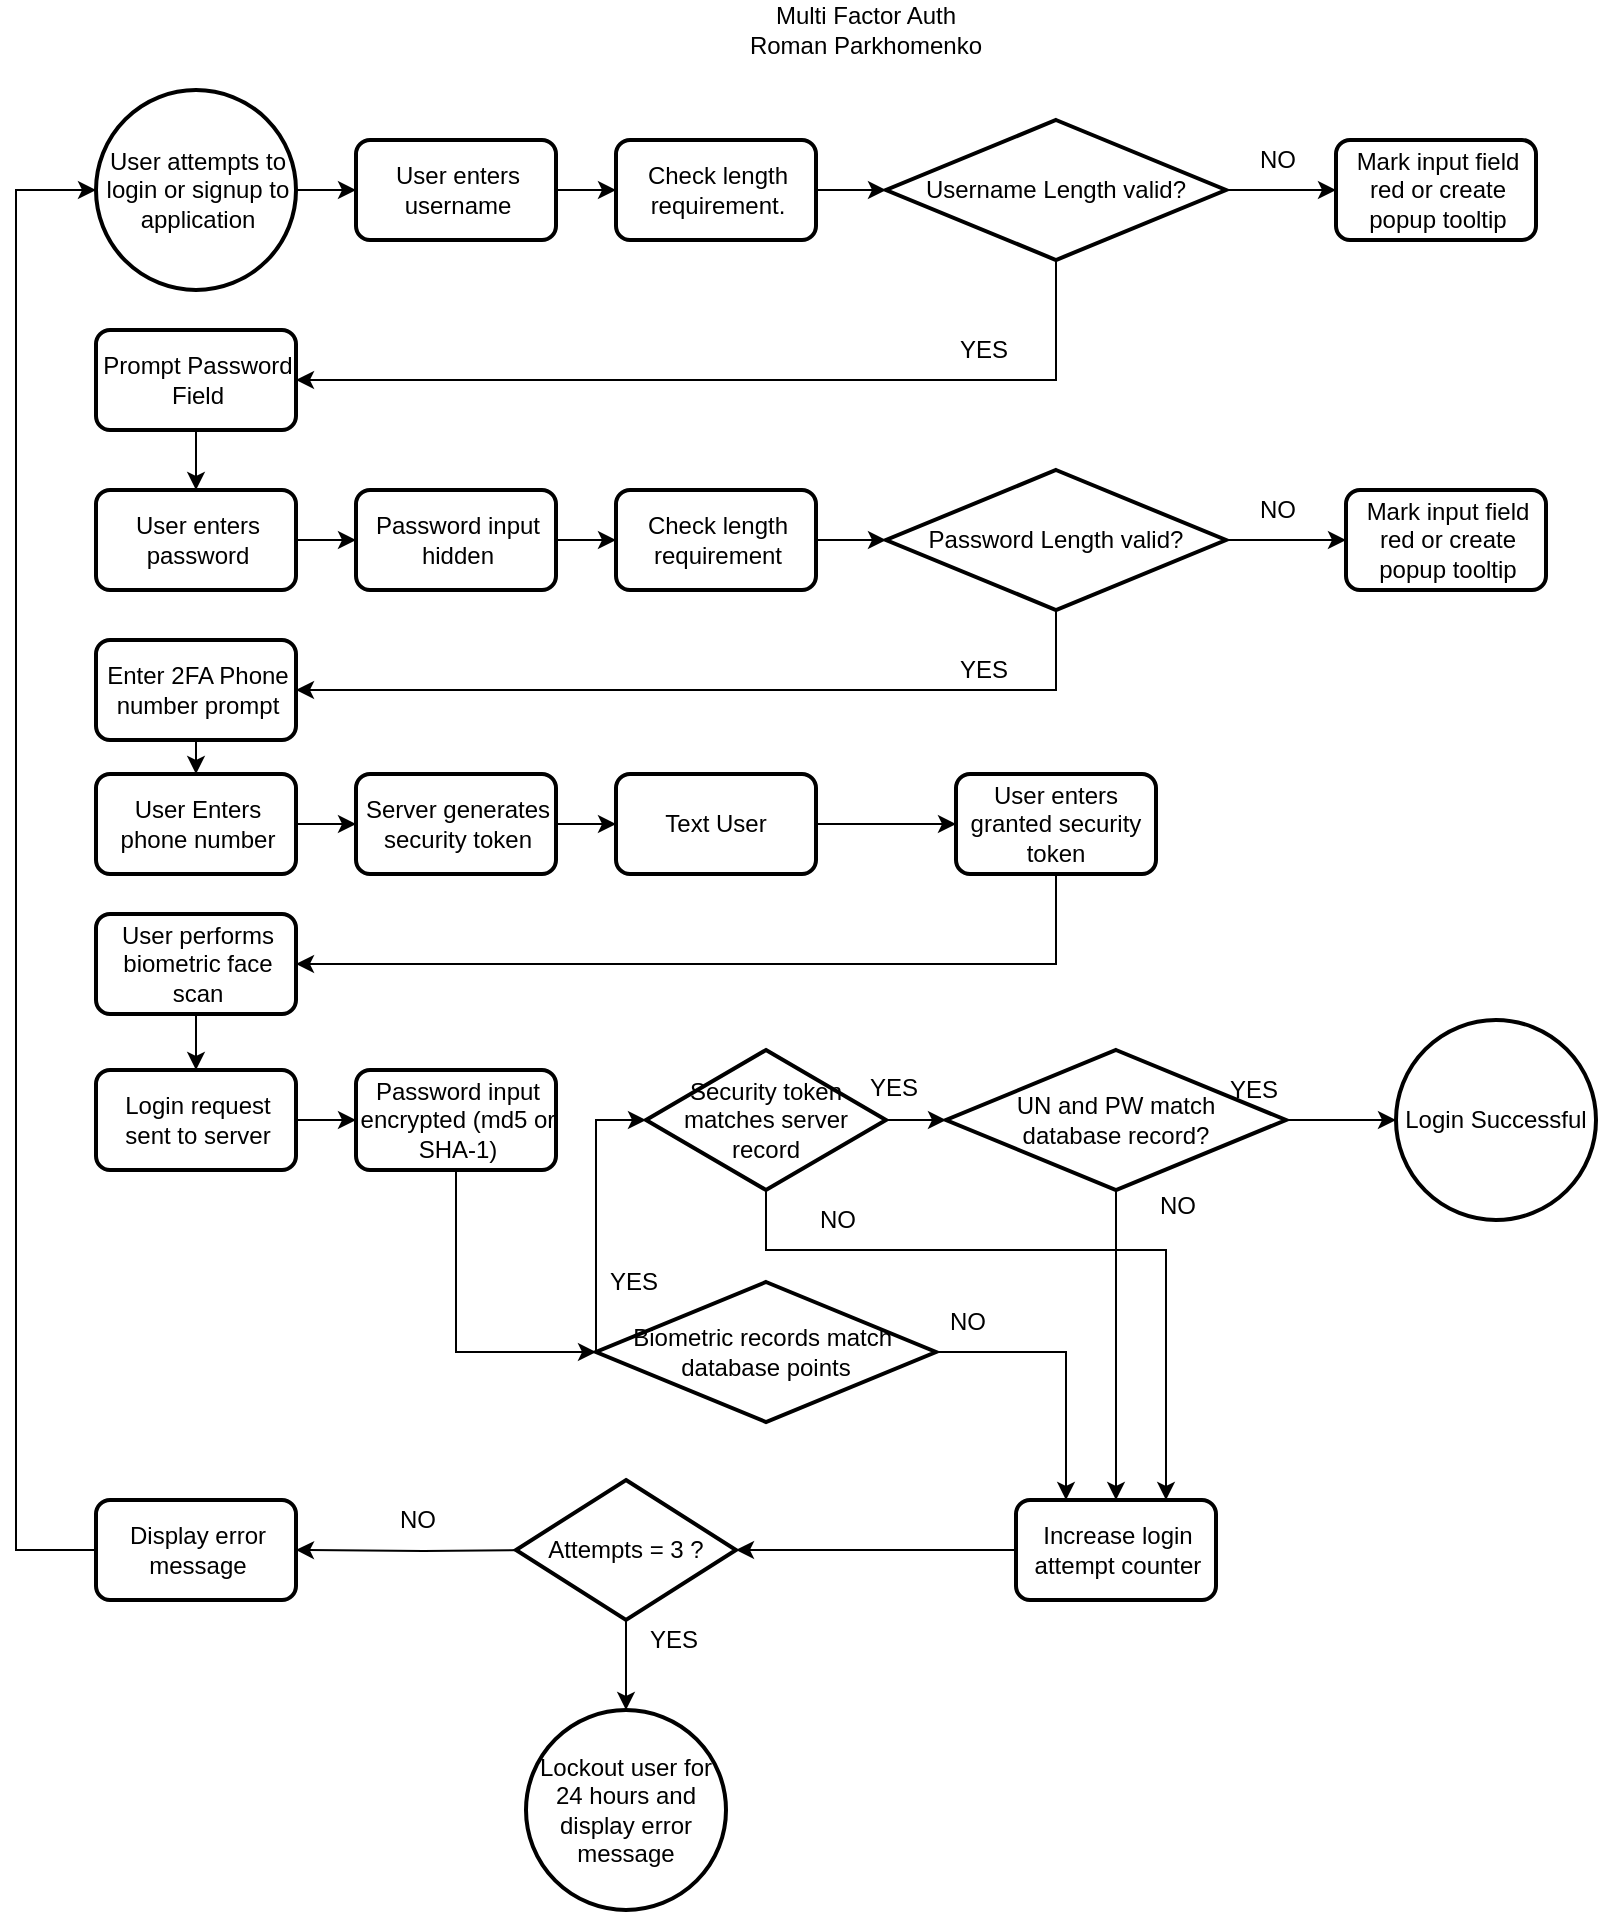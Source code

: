 <mxfile version="10.8.9" type="device"><diagram id="rrloa4Tk_Rx9DgrbsaUU" name="Page-1"><mxGraphModel dx="1056" dy="561" grid="1" gridSize="10" guides="1" tooltips="1" connect="1" arrows="1" fold="1" page="1" pageScale="1" pageWidth="850" pageHeight="1100" math="0" shadow="0"><root><mxCell id="0"/><mxCell id="1" parent="0"/><mxCell id="Lpkn80JdG_NXQwoEyRo2-30" value="" style="edgeStyle=orthogonalEdgeStyle;rounded=0;orthogonalLoop=1;jettySize=auto;html=1;" edge="1" parent="1" source="Lpkn80JdG_NXQwoEyRo2-28" target="Lpkn80JdG_NXQwoEyRo2-29"><mxGeometry relative="1" as="geometry"/></mxCell><mxCell id="Lpkn80JdG_NXQwoEyRo2-28" value="&lt;div style=&quot;text-align: center&quot;&gt;&lt;span&gt;User attempts to login or signup to application&lt;/span&gt;&lt;/div&gt;" style="strokeWidth=2;html=1;shape=mxgraph.flowchart.start_2;whiteSpace=wrap;align=left;" vertex="1" parent="1"><mxGeometry x="60" y="50" width="100" height="100" as="geometry"/></mxCell><mxCell id="Lpkn80JdG_NXQwoEyRo2-34" value="" style="edgeStyle=orthogonalEdgeStyle;rounded=0;orthogonalLoop=1;jettySize=auto;html=1;" edge="1" parent="1" source="Lpkn80JdG_NXQwoEyRo2-29" target="Lpkn80JdG_NXQwoEyRo2-33"><mxGeometry relative="1" as="geometry"/></mxCell><mxCell id="Lpkn80JdG_NXQwoEyRo2-29" value="&lt;div style=&quot;text-align: center&quot;&gt;&lt;span&gt;User enters username&lt;/span&gt;&lt;/div&gt;" style="rounded=1;whiteSpace=wrap;html=1;absoluteArcSize=1;arcSize=14;strokeWidth=2;align=left;" vertex="1" parent="1"><mxGeometry x="190" y="75" width="100" height="50" as="geometry"/></mxCell><mxCell id="Lpkn80JdG_NXQwoEyRo2-48" style="edgeStyle=orthogonalEdgeStyle;rounded=0;orthogonalLoop=1;jettySize=auto;html=1;exitX=1;exitY=0.5;exitDx=0;exitDy=0;entryX=0;entryY=0.5;entryDx=0;entryDy=0;entryPerimeter=0;" edge="1" parent="1" source="Lpkn80JdG_NXQwoEyRo2-33" target="Lpkn80JdG_NXQwoEyRo2-37"><mxGeometry relative="1" as="geometry"/></mxCell><mxCell id="Lpkn80JdG_NXQwoEyRo2-33" value="&lt;div style=&quot;text-align: center&quot;&gt;&lt;span&gt;Check length requirement.&lt;/span&gt;&lt;/div&gt;" style="rounded=1;whiteSpace=wrap;html=1;absoluteArcSize=1;arcSize=14;strokeWidth=2;align=left;" vertex="1" parent="1"><mxGeometry x="320" y="75" width="100" height="50" as="geometry"/></mxCell><mxCell id="Lpkn80JdG_NXQwoEyRo2-39" value="" style="edgeStyle=orthogonalEdgeStyle;rounded=0;orthogonalLoop=1;jettySize=auto;html=1;" edge="1" parent="1" source="Lpkn80JdG_NXQwoEyRo2-37" target="Lpkn80JdG_NXQwoEyRo2-38"><mxGeometry relative="1" as="geometry"/></mxCell><mxCell id="Lpkn80JdG_NXQwoEyRo2-44" style="edgeStyle=orthogonalEdgeStyle;rounded=0;orthogonalLoop=1;jettySize=auto;html=1;exitX=0.5;exitY=1;exitDx=0;exitDy=0;exitPerimeter=0;entryX=1;entryY=0.5;entryDx=0;entryDy=0;" edge="1" parent="1" source="Lpkn80JdG_NXQwoEyRo2-37" target="Lpkn80JdG_NXQwoEyRo2-43"><mxGeometry relative="1" as="geometry"/></mxCell><mxCell id="Lpkn80JdG_NXQwoEyRo2-37" value="Username Length valid?&lt;div style=&quot;text-align: center&quot;&gt;&lt;/div&gt;" style="strokeWidth=2;html=1;shape=mxgraph.flowchart.decision;whiteSpace=wrap;align=center;" vertex="1" parent="1"><mxGeometry x="455" y="65" width="170" height="70" as="geometry"/></mxCell><mxCell id="Lpkn80JdG_NXQwoEyRo2-38" value="&lt;div style=&quot;text-align: center&quot;&gt;Mark input field red or create popup tooltip&lt;/div&gt;" style="rounded=1;whiteSpace=wrap;html=1;absoluteArcSize=1;arcSize=14;strokeWidth=2;align=left;" vertex="1" parent="1"><mxGeometry x="680" y="75" width="100" height="50" as="geometry"/></mxCell><mxCell id="Lpkn80JdG_NXQwoEyRo2-40" value="&lt;div style=&quot;text-align: center&quot;&gt;&lt;span&gt;NO&lt;/span&gt;&lt;/div&gt;" style="text;html=1;resizable=0;points=[];autosize=1;align=left;verticalAlign=top;spacingTop=-4;" vertex="1" parent="1"><mxGeometry x="640" y="75" width="30" height="20" as="geometry"/></mxCell><mxCell id="Lpkn80JdG_NXQwoEyRo2-47" value="" style="edgeStyle=orthogonalEdgeStyle;rounded=0;orthogonalLoop=1;jettySize=auto;html=1;" edge="1" parent="1" source="Lpkn80JdG_NXQwoEyRo2-43" target="Lpkn80JdG_NXQwoEyRo2-46"><mxGeometry relative="1" as="geometry"/></mxCell><mxCell id="Lpkn80JdG_NXQwoEyRo2-43" value="&lt;div style=&quot;text-align: center&quot;&gt;Prompt Password Field&lt;/div&gt;" style="rounded=1;whiteSpace=wrap;html=1;absoluteArcSize=1;arcSize=14;strokeWidth=2;align=left;" vertex="1" parent="1"><mxGeometry x="60" y="170" width="100" height="50" as="geometry"/></mxCell><mxCell id="Lpkn80JdG_NXQwoEyRo2-50" value="" style="edgeStyle=orthogonalEdgeStyle;rounded=0;orthogonalLoop=1;jettySize=auto;html=1;" edge="1" parent="1" source="Lpkn80JdG_NXQwoEyRo2-46" target="Lpkn80JdG_NXQwoEyRo2-49"><mxGeometry relative="1" as="geometry"/></mxCell><mxCell id="Lpkn80JdG_NXQwoEyRo2-46" value="&lt;div style=&quot;text-align: center&quot;&gt;User enters password&lt;/div&gt;" style="rounded=1;whiteSpace=wrap;html=1;absoluteArcSize=1;arcSize=14;strokeWidth=2;align=left;" vertex="1" parent="1"><mxGeometry x="60" y="250" width="100" height="50" as="geometry"/></mxCell><mxCell id="Lpkn80JdG_NXQwoEyRo2-52" value="" style="edgeStyle=orthogonalEdgeStyle;rounded=0;orthogonalLoop=1;jettySize=auto;html=1;" edge="1" parent="1" source="Lpkn80JdG_NXQwoEyRo2-49" target="Lpkn80JdG_NXQwoEyRo2-51"><mxGeometry relative="1" as="geometry"/></mxCell><mxCell id="Lpkn80JdG_NXQwoEyRo2-49" value="&lt;div style=&quot;text-align: center&quot;&gt;Password input hidden&lt;/div&gt;" style="rounded=1;whiteSpace=wrap;html=1;absoluteArcSize=1;arcSize=14;strokeWidth=2;align=left;" vertex="1" parent="1"><mxGeometry x="190" y="250" width="100" height="50" as="geometry"/></mxCell><mxCell id="Lpkn80JdG_NXQwoEyRo2-54" style="edgeStyle=orthogonalEdgeStyle;rounded=0;orthogonalLoop=1;jettySize=auto;html=1;exitX=1;exitY=0.5;exitDx=0;exitDy=0;entryX=0;entryY=0.5;entryDx=0;entryDy=0;entryPerimeter=0;" edge="1" parent="1" source="Lpkn80JdG_NXQwoEyRo2-51" target="Lpkn80JdG_NXQwoEyRo2-53"><mxGeometry relative="1" as="geometry"/></mxCell><mxCell id="Lpkn80JdG_NXQwoEyRo2-51" value="&lt;div style=&quot;text-align: center&quot;&gt;Check length requirement&lt;/div&gt;" style="rounded=1;whiteSpace=wrap;html=1;absoluteArcSize=1;arcSize=14;strokeWidth=2;align=left;" vertex="1" parent="1"><mxGeometry x="320" y="250" width="100" height="50" as="geometry"/></mxCell><mxCell id="Lpkn80JdG_NXQwoEyRo2-45" value="&lt;div style=&quot;text-align: center&quot;&gt;&lt;span&gt;YES&lt;/span&gt;&lt;/div&gt;" style="text;html=1;resizable=0;points=[];autosize=1;align=left;verticalAlign=top;spacingTop=-4;" vertex="1" parent="1"><mxGeometry x="490" y="170" width="40" height="20" as="geometry"/></mxCell><mxCell id="Lpkn80JdG_NXQwoEyRo2-56" style="edgeStyle=orthogonalEdgeStyle;rounded=0;orthogonalLoop=1;jettySize=auto;html=1;exitX=1;exitY=0.5;exitDx=0;exitDy=0;exitPerimeter=0;entryX=0;entryY=0.5;entryDx=0;entryDy=0;" edge="1" parent="1" source="Lpkn80JdG_NXQwoEyRo2-53" target="Lpkn80JdG_NXQwoEyRo2-55"><mxGeometry relative="1" as="geometry"/></mxCell><mxCell id="Lpkn80JdG_NXQwoEyRo2-97" style="edgeStyle=orthogonalEdgeStyle;rounded=0;orthogonalLoop=1;jettySize=auto;html=1;entryX=1;entryY=0.5;entryDx=0;entryDy=0;" edge="1" parent="1" source="Lpkn80JdG_NXQwoEyRo2-53" target="Lpkn80JdG_NXQwoEyRo2-96"><mxGeometry relative="1" as="geometry"><Array as="points"><mxPoint x="540" y="350"/></Array></mxGeometry></mxCell><mxCell id="Lpkn80JdG_NXQwoEyRo2-53" value="Password Length valid?&lt;div style=&quot;text-align: center&quot;&gt;&lt;/div&gt;" style="strokeWidth=2;html=1;shape=mxgraph.flowchart.decision;whiteSpace=wrap;align=center;" vertex="1" parent="1"><mxGeometry x="455" y="240" width="170" height="70" as="geometry"/></mxCell><mxCell id="Lpkn80JdG_NXQwoEyRo2-55" value="&lt;div style=&quot;text-align: center&quot;&gt;Mark input field red or create popup tooltip&lt;/div&gt;" style="rounded=1;whiteSpace=wrap;html=1;absoluteArcSize=1;arcSize=14;strokeWidth=2;align=left;" vertex="1" parent="1"><mxGeometry x="685" y="250" width="100" height="50" as="geometry"/></mxCell><mxCell id="Lpkn80JdG_NXQwoEyRo2-57" value="&lt;div style=&quot;text-align: center&quot;&gt;&lt;span&gt;NO&lt;/span&gt;&lt;/div&gt;" style="text;html=1;resizable=0;points=[];autosize=1;align=left;verticalAlign=top;spacingTop=-4;" vertex="1" parent="1"><mxGeometry x="640" y="250" width="30" height="20" as="geometry"/></mxCell><mxCell id="Lpkn80JdG_NXQwoEyRo2-95" style="edgeStyle=orthogonalEdgeStyle;rounded=0;orthogonalLoop=1;jettySize=auto;html=1;exitX=0.5;exitY=1;exitDx=0;exitDy=0;entryX=0.5;entryY=0;entryDx=0;entryDy=0;" edge="1" parent="1" source="Lpkn80JdG_NXQwoEyRo2-60" target="Lpkn80JdG_NXQwoEyRo2-63"><mxGeometry relative="1" as="geometry"/></mxCell><mxCell id="Lpkn80JdG_NXQwoEyRo2-60" value="&lt;div style=&quot;text-align: center&quot;&gt;User performs biometric face scan&lt;/div&gt;" style="rounded=1;whiteSpace=wrap;html=1;absoluteArcSize=1;arcSize=14;strokeWidth=2;align=left;" vertex="1" parent="1"><mxGeometry x="60" y="462" width="100" height="50" as="geometry"/></mxCell><mxCell id="Lpkn80JdG_NXQwoEyRo2-66" value="" style="edgeStyle=orthogonalEdgeStyle;rounded=0;orthogonalLoop=1;jettySize=auto;html=1;" edge="1" parent="1" source="Lpkn80JdG_NXQwoEyRo2-63" target="Lpkn80JdG_NXQwoEyRo2-65"><mxGeometry relative="1" as="geometry"/></mxCell><mxCell id="Lpkn80JdG_NXQwoEyRo2-63" value="&lt;div style=&quot;text-align: center&quot;&gt;Login request sent to server&lt;/div&gt;" style="rounded=1;whiteSpace=wrap;html=1;absoluteArcSize=1;arcSize=14;strokeWidth=2;align=left;" vertex="1" parent="1"><mxGeometry x="60" y="540" width="100" height="50" as="geometry"/></mxCell><mxCell id="Lpkn80JdG_NXQwoEyRo2-121" style="edgeStyle=orthogonalEdgeStyle;rounded=0;orthogonalLoop=1;jettySize=auto;html=1;exitX=0.5;exitY=1;exitDx=0;exitDy=0;entryX=0;entryY=0.5;entryDx=0;entryDy=0;entryPerimeter=0;" edge="1" parent="1" source="Lpkn80JdG_NXQwoEyRo2-65" target="Lpkn80JdG_NXQwoEyRo2-119"><mxGeometry relative="1" as="geometry"/></mxCell><mxCell id="Lpkn80JdG_NXQwoEyRo2-65" value="&lt;div style=&quot;text-align: center&quot;&gt;Password input encrypted (md5 or SHA-1)&lt;/div&gt;" style="rounded=1;whiteSpace=wrap;html=1;absoluteArcSize=1;arcSize=14;strokeWidth=2;align=left;" vertex="1" parent="1"><mxGeometry x="190" y="540" width="100" height="50" as="geometry"/></mxCell><mxCell id="Lpkn80JdG_NXQwoEyRo2-62" value="&lt;div style=&quot;text-align: center&quot;&gt;&lt;span&gt;YES&lt;/span&gt;&lt;/div&gt;" style="text;html=1;resizable=0;points=[];autosize=1;align=left;verticalAlign=top;spacingTop=-4;" vertex="1" parent="1"><mxGeometry x="490" y="330" width="40" height="20" as="geometry"/></mxCell><mxCell id="Lpkn80JdG_NXQwoEyRo2-71" value="" style="edgeStyle=orthogonalEdgeStyle;rounded=0;orthogonalLoop=1;jettySize=auto;html=1;entryX=0;entryY=0.5;entryDx=0;entryDy=0;entryPerimeter=0;" edge="1" parent="1" source="Lpkn80JdG_NXQwoEyRo2-69" target="Lpkn80JdG_NXQwoEyRo2-73"><mxGeometry relative="1" as="geometry"><mxPoint x="570" y="565" as="targetPoint"/></mxGeometry></mxCell><mxCell id="Lpkn80JdG_NXQwoEyRo2-91" style="edgeStyle=orthogonalEdgeStyle;rounded=0;orthogonalLoop=1;jettySize=auto;html=1;exitX=0.5;exitY=1;exitDx=0;exitDy=0;exitPerimeter=0;entryX=0.5;entryY=0;entryDx=0;entryDy=0;" edge="1" parent="1" source="Lpkn80JdG_NXQwoEyRo2-69" target="Lpkn80JdG_NXQwoEyRo2-77"><mxGeometry relative="1" as="geometry"/></mxCell><mxCell id="Lpkn80JdG_NXQwoEyRo2-69" value="UN and PW match &lt;br&gt;database record?&lt;div style=&quot;text-align: center&quot;&gt;&lt;/div&gt;" style="strokeWidth=2;html=1;shape=mxgraph.flowchart.decision;whiteSpace=wrap;align=center;" vertex="1" parent="1"><mxGeometry x="485" y="530" width="170" height="70" as="geometry"/></mxCell><mxCell id="Lpkn80JdG_NXQwoEyRo2-72" value="&lt;div style=&quot;text-align: center&quot;&gt;&lt;span&gt;YES&lt;/span&gt;&lt;/div&gt;" style="text;html=1;resizable=0;points=[];autosize=1;align=left;verticalAlign=top;spacingTop=-4;" vertex="1" parent="1"><mxGeometry x="625" y="540" width="40" height="20" as="geometry"/></mxCell><mxCell id="Lpkn80JdG_NXQwoEyRo2-73" value="Login Successful" style="strokeWidth=2;html=1;shape=mxgraph.flowchart.start_2;whiteSpace=wrap;align=center;" vertex="1" parent="1"><mxGeometry x="710" y="515" width="100" height="100" as="geometry"/></mxCell><mxCell id="Lpkn80JdG_NXQwoEyRo2-76" value="&lt;div style=&quot;text-align: center&quot;&gt;&lt;span&gt;NO&lt;/span&gt;&lt;/div&gt;" style="text;html=1;resizable=0;points=[];autosize=1;align=left;verticalAlign=top;spacingTop=-4;" vertex="1" parent="1"><mxGeometry x="590" y="597.5" width="30" height="20" as="geometry"/></mxCell><mxCell id="Lpkn80JdG_NXQwoEyRo2-114" style="edgeStyle=orthogonalEdgeStyle;rounded=0;orthogonalLoop=1;jettySize=auto;html=1;exitX=0;exitY=0.5;exitDx=0;exitDy=0;entryX=1;entryY=0.5;entryDx=0;entryDy=0;entryPerimeter=0;" edge="1" parent="1" source="Lpkn80JdG_NXQwoEyRo2-77" target="Lpkn80JdG_NXQwoEyRo2-80"><mxGeometry relative="1" as="geometry"/></mxCell><mxCell id="Lpkn80JdG_NXQwoEyRo2-77" value="&lt;div style=&quot;text-align: center&quot;&gt;Increase login attempt counter&lt;/div&gt;" style="rounded=1;whiteSpace=wrap;html=1;absoluteArcSize=1;arcSize=14;strokeWidth=2;align=left;" vertex="1" parent="1"><mxGeometry x="520" y="755" width="100" height="50" as="geometry"/></mxCell><mxCell id="Lpkn80JdG_NXQwoEyRo2-88" value="" style="edgeStyle=orthogonalEdgeStyle;rounded=0;orthogonalLoop=1;jettySize=auto;html=1;" edge="1" parent="1" target="Lpkn80JdG_NXQwoEyRo2-83"><mxGeometry relative="1" as="geometry"><mxPoint x="287.5" y="780" as="sourcePoint"/></mxGeometry></mxCell><mxCell id="Lpkn80JdG_NXQwoEyRo2-117" value="" style="edgeStyle=orthogonalEdgeStyle;rounded=0;orthogonalLoop=1;jettySize=auto;html=1;" edge="1" parent="1" source="Lpkn80JdG_NXQwoEyRo2-80" target="Lpkn80JdG_NXQwoEyRo2-85"><mxGeometry relative="1" as="geometry"/></mxCell><mxCell id="Lpkn80JdG_NXQwoEyRo2-80" value="Attempts = 3 ?&lt;div style=&quot;text-align: center&quot;&gt;&lt;/div&gt;" style="strokeWidth=2;html=1;shape=mxgraph.flowchart.decision;whiteSpace=wrap;align=center;" vertex="1" parent="1"><mxGeometry x="270" y="745" width="110" height="70" as="geometry"/></mxCell><mxCell id="Lpkn80JdG_NXQwoEyRo2-90" style="edgeStyle=orthogonalEdgeStyle;rounded=0;orthogonalLoop=1;jettySize=auto;html=1;entryX=0;entryY=0.5;entryDx=0;entryDy=0;entryPerimeter=0;" edge="1" parent="1" source="Lpkn80JdG_NXQwoEyRo2-83" target="Lpkn80JdG_NXQwoEyRo2-28"><mxGeometry relative="1" as="geometry"><Array as="points"><mxPoint x="20" y="780"/><mxPoint x="20" y="100"/></Array></mxGeometry></mxCell><mxCell id="Lpkn80JdG_NXQwoEyRo2-83" value="&lt;div style=&quot;text-align: center&quot;&gt;Display error message&lt;/div&gt;" style="rounded=1;whiteSpace=wrap;html=1;absoluteArcSize=1;arcSize=14;strokeWidth=2;align=left;" vertex="1" parent="1"><mxGeometry x="60" y="755" width="100" height="50" as="geometry"/></mxCell><mxCell id="Lpkn80JdG_NXQwoEyRo2-85" value="Lockout user for 24 hours and display error message" style="strokeWidth=2;html=1;shape=mxgraph.flowchart.start_2;whiteSpace=wrap;align=center;" vertex="1" parent="1"><mxGeometry x="275" y="860" width="100" height="100" as="geometry"/></mxCell><mxCell id="Lpkn80JdG_NXQwoEyRo2-89" value="&lt;div style=&quot;text-align: center&quot;&gt;&lt;span&gt;NO&lt;/span&gt;&lt;/div&gt;" style="text;html=1;resizable=0;points=[];autosize=1;align=left;verticalAlign=top;spacingTop=-4;" vertex="1" parent="1"><mxGeometry x="210" y="755" width="30" height="20" as="geometry"/></mxCell><mxCell id="Lpkn80JdG_NXQwoEyRo2-92" value="Multi Factor Auth&lt;br&gt;Roman Parkhomenko&lt;br&gt;" style="text;html=1;strokeColor=none;fillColor=none;align=center;verticalAlign=middle;whiteSpace=wrap;rounded=0;" vertex="1" parent="1"><mxGeometry x="370" y="10" width="150" height="20" as="geometry"/></mxCell><mxCell id="Lpkn80JdG_NXQwoEyRo2-99" value="" style="edgeStyle=orthogonalEdgeStyle;rounded=0;orthogonalLoop=1;jettySize=auto;html=1;" edge="1" parent="1" source="Lpkn80JdG_NXQwoEyRo2-96" target="Lpkn80JdG_NXQwoEyRo2-98"><mxGeometry relative="1" as="geometry"/></mxCell><mxCell id="Lpkn80JdG_NXQwoEyRo2-96" value="&lt;div style=&quot;text-align: center&quot;&gt;Enter 2FA Phone number prompt&lt;/div&gt;" style="rounded=1;whiteSpace=wrap;html=1;absoluteArcSize=1;arcSize=14;strokeWidth=2;align=left;" vertex="1" parent="1"><mxGeometry x="60" y="325" width="100" height="50" as="geometry"/></mxCell><mxCell id="Lpkn80JdG_NXQwoEyRo2-101" value="" style="edgeStyle=orthogonalEdgeStyle;rounded=0;orthogonalLoop=1;jettySize=auto;html=1;" edge="1" parent="1" source="Lpkn80JdG_NXQwoEyRo2-98" target="Lpkn80JdG_NXQwoEyRo2-100"><mxGeometry relative="1" as="geometry"/></mxCell><mxCell id="Lpkn80JdG_NXQwoEyRo2-98" value="&lt;div style=&quot;text-align: center&quot;&gt;User Enters phone number&lt;/div&gt;" style="rounded=1;whiteSpace=wrap;html=1;absoluteArcSize=1;arcSize=14;strokeWidth=2;align=left;" vertex="1" parent="1"><mxGeometry x="60" y="392" width="100" height="50" as="geometry"/></mxCell><mxCell id="Lpkn80JdG_NXQwoEyRo2-103" value="" style="edgeStyle=orthogonalEdgeStyle;rounded=0;orthogonalLoop=1;jettySize=auto;html=1;" edge="1" parent="1" source="Lpkn80JdG_NXQwoEyRo2-100" target="Lpkn80JdG_NXQwoEyRo2-102"><mxGeometry relative="1" as="geometry"/></mxCell><mxCell id="Lpkn80JdG_NXQwoEyRo2-100" value="&lt;div style=&quot;text-align: center&quot;&gt;Server generates security token&lt;/div&gt;" style="rounded=1;whiteSpace=wrap;html=1;absoluteArcSize=1;arcSize=14;strokeWidth=2;align=left;" vertex="1" parent="1"><mxGeometry x="190" y="392" width="100" height="50" as="geometry"/></mxCell><mxCell id="Lpkn80JdG_NXQwoEyRo2-105" value="" style="edgeStyle=orthogonalEdgeStyle;rounded=0;orthogonalLoop=1;jettySize=auto;html=1;" edge="1" parent="1" source="Lpkn80JdG_NXQwoEyRo2-102" target="Lpkn80JdG_NXQwoEyRo2-104"><mxGeometry relative="1" as="geometry"/></mxCell><mxCell id="Lpkn80JdG_NXQwoEyRo2-102" value="&lt;div style=&quot;text-align: center&quot;&gt;Text User&lt;/div&gt;" style="rounded=1;whiteSpace=wrap;html=1;absoluteArcSize=1;arcSize=14;strokeWidth=2;align=center;" vertex="1" parent="1"><mxGeometry x="320" y="392" width="100" height="50" as="geometry"/></mxCell><mxCell id="Lpkn80JdG_NXQwoEyRo2-106" style="edgeStyle=orthogonalEdgeStyle;rounded=0;orthogonalLoop=1;jettySize=auto;html=1;entryX=1;entryY=0.5;entryDx=0;entryDy=0;" edge="1" parent="1" source="Lpkn80JdG_NXQwoEyRo2-104" target="Lpkn80JdG_NXQwoEyRo2-60"><mxGeometry relative="1" as="geometry"><Array as="points"><mxPoint x="540" y="487"/></Array></mxGeometry></mxCell><mxCell id="Lpkn80JdG_NXQwoEyRo2-104" value="&lt;div style=&quot;text-align: center&quot;&gt;User enters granted security token&lt;/div&gt;" style="rounded=1;whiteSpace=wrap;html=1;absoluteArcSize=1;arcSize=14;strokeWidth=2;align=center;" vertex="1" parent="1"><mxGeometry x="490" y="392" width="100" height="50" as="geometry"/></mxCell><mxCell id="Lpkn80JdG_NXQwoEyRo2-109" style="edgeStyle=orthogonalEdgeStyle;rounded=0;orthogonalLoop=1;jettySize=auto;html=1;exitX=1;exitY=0.5;exitDx=0;exitDy=0;exitPerimeter=0;entryX=0;entryY=0.5;entryDx=0;entryDy=0;entryPerimeter=0;" edge="1" parent="1" source="Lpkn80JdG_NXQwoEyRo2-107" target="Lpkn80JdG_NXQwoEyRo2-69"><mxGeometry relative="1" as="geometry"/></mxCell><mxCell id="Lpkn80JdG_NXQwoEyRo2-125" style="edgeStyle=orthogonalEdgeStyle;rounded=0;orthogonalLoop=1;jettySize=auto;html=1;exitX=0.5;exitY=1;exitDx=0;exitDy=0;exitPerimeter=0;entryX=0.75;entryY=0;entryDx=0;entryDy=0;" edge="1" parent="1" source="Lpkn80JdG_NXQwoEyRo2-107" target="Lpkn80JdG_NXQwoEyRo2-77"><mxGeometry relative="1" as="geometry"><Array as="points"><mxPoint x="395" y="630"/><mxPoint x="595" y="630"/></Array></mxGeometry></mxCell><mxCell id="Lpkn80JdG_NXQwoEyRo2-107" value="Security token &lt;br&gt;matches server record&lt;div style=&quot;text-align: center&quot;&gt;&lt;/div&gt;" style="strokeWidth=2;html=1;shape=mxgraph.flowchart.decision;whiteSpace=wrap;align=center;" vertex="1" parent="1"><mxGeometry x="335" y="530" width="120" height="70" as="geometry"/></mxCell><mxCell id="Lpkn80JdG_NXQwoEyRo2-110" value="&lt;div style=&quot;text-align: center&quot;&gt;&lt;span&gt;YES&lt;/span&gt;&lt;/div&gt;" style="text;html=1;resizable=0;points=[];autosize=1;align=left;verticalAlign=top;spacingTop=-4;" vertex="1" parent="1"><mxGeometry x="445" y="539" width="40" height="20" as="geometry"/></mxCell><mxCell id="Lpkn80JdG_NXQwoEyRo2-112" value="&lt;div style=&quot;text-align: center&quot;&gt;&lt;span&gt;NO&lt;/span&gt;&lt;/div&gt;" style="text;html=1;resizable=0;points=[];autosize=1;align=left;verticalAlign=top;spacingTop=-4;" vertex="1" parent="1"><mxGeometry x="420" y="605" width="30" height="20" as="geometry"/></mxCell><mxCell id="Lpkn80JdG_NXQwoEyRo2-118" value="&lt;div style=&quot;text-align: center&quot;&gt;&lt;span&gt;YES&lt;/span&gt;&lt;/div&gt;" style="text;html=1;resizable=0;points=[];autosize=1;align=left;verticalAlign=top;spacingTop=-4;" vertex="1" parent="1"><mxGeometry x="335" y="815" width="40" height="20" as="geometry"/></mxCell><mxCell id="Lpkn80JdG_NXQwoEyRo2-123" style="edgeStyle=orthogonalEdgeStyle;rounded=0;orthogonalLoop=1;jettySize=auto;html=1;exitX=0;exitY=0.5;exitDx=0;exitDy=0;exitPerimeter=0;entryX=0;entryY=0.5;entryDx=0;entryDy=0;entryPerimeter=0;" edge="1" parent="1" source="Lpkn80JdG_NXQwoEyRo2-119" target="Lpkn80JdG_NXQwoEyRo2-107"><mxGeometry relative="1" as="geometry"><Array as="points"><mxPoint x="310" y="565"/></Array></mxGeometry></mxCell><mxCell id="Lpkn80JdG_NXQwoEyRo2-124" style="edgeStyle=orthogonalEdgeStyle;rounded=0;orthogonalLoop=1;jettySize=auto;html=1;exitX=1;exitY=0.5;exitDx=0;exitDy=0;exitPerimeter=0;entryX=0.25;entryY=0;entryDx=0;entryDy=0;" edge="1" parent="1" source="Lpkn80JdG_NXQwoEyRo2-119" target="Lpkn80JdG_NXQwoEyRo2-77"><mxGeometry relative="1" as="geometry"/></mxCell><mxCell id="Lpkn80JdG_NXQwoEyRo2-119" value="Biometric records match&amp;nbsp;&lt;br&gt;database points&lt;br&gt;&lt;div style=&quot;text-align: center&quot;&gt;&lt;/div&gt;" style="strokeWidth=2;html=1;shape=mxgraph.flowchart.decision;whiteSpace=wrap;align=center;" vertex="1" parent="1"><mxGeometry x="310" y="646" width="170" height="70" as="geometry"/></mxCell><mxCell id="Lpkn80JdG_NXQwoEyRo2-122" value="&lt;div style=&quot;text-align: center&quot;&gt;&lt;span&gt;YES&lt;/span&gt;&lt;/div&gt;" style="text;html=1;resizable=0;points=[];autosize=1;align=left;verticalAlign=top;spacingTop=-4;" vertex="1" parent="1"><mxGeometry x="315" y="636" width="40" height="20" as="geometry"/></mxCell><mxCell id="Lpkn80JdG_NXQwoEyRo2-126" value="&lt;div style=&quot;text-align: center&quot;&gt;&lt;span&gt;NO&lt;/span&gt;&lt;/div&gt;" style="text;html=1;resizable=0;points=[];autosize=1;align=left;verticalAlign=top;spacingTop=-4;" vertex="1" parent="1"><mxGeometry x="485" y="656" width="30" height="20" as="geometry"/></mxCell></root></mxGraphModel></diagram></mxfile>